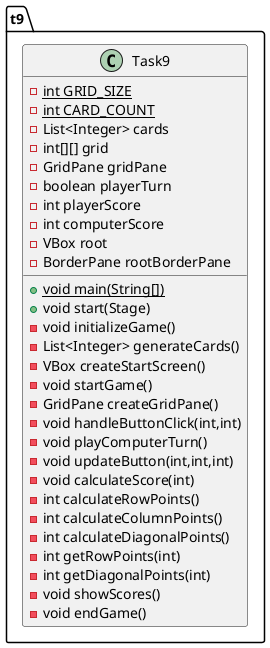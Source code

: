 @startuml
class t9.Task9 {
- {static} int GRID_SIZE
- {static} int CARD_COUNT
- List<Integer> cards
- int[][] grid
- GridPane gridPane
- boolean playerTurn
- int playerScore
- int computerScore
- VBox root
- BorderPane rootBorderPane
+ {static} void main(String[])
+ void start(Stage)
- void initializeGame()
- List<Integer> generateCards()
- VBox createStartScreen()
- void startGame()
- GridPane createGridPane()
- void handleButtonClick(int,int)
- void playComputerTurn()
- void updateButton(int,int,int)
- void calculateScore(int)
- int calculateRowPoints()
- int calculateColumnPoints()
- int calculateDiagonalPoints()
- int getRowPoints(int)
- int getDiagonalPoints(int)
- void showScores()
- void endGame()
}
@enduml